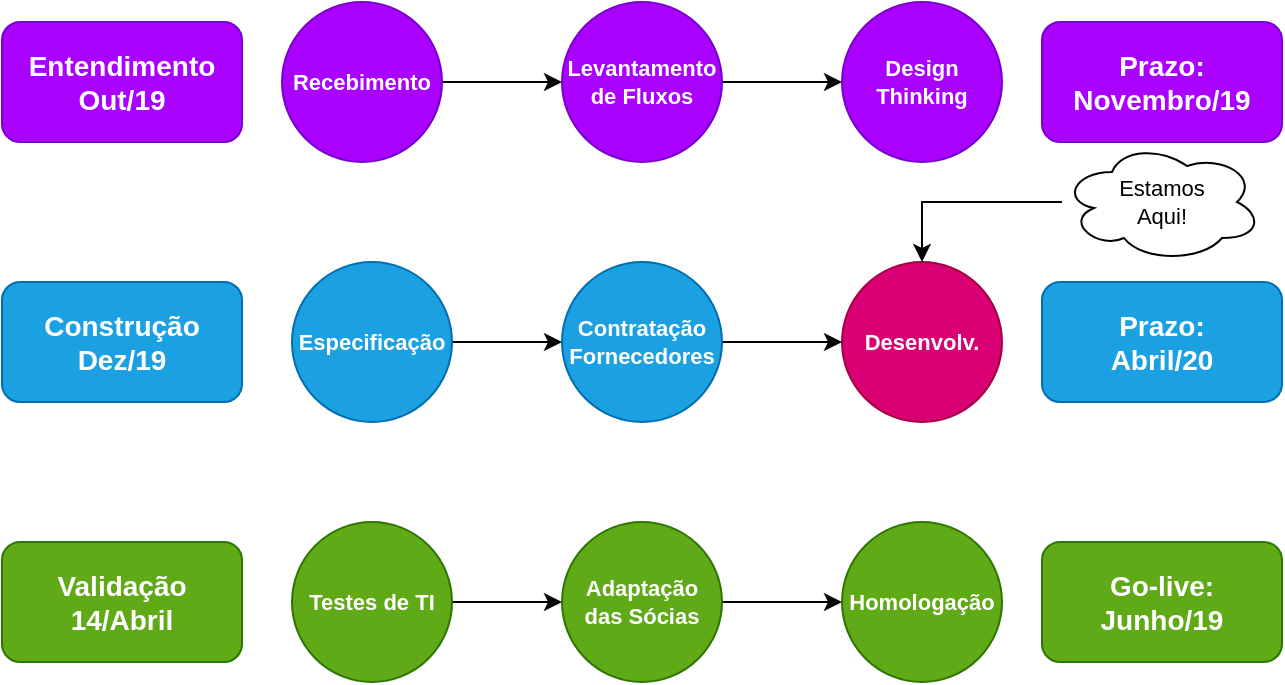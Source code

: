 <mxfile version="12.7.1" type="github">
  <diagram id="ZTwRjpQaeGu7MBUoPaFl" name="Page-1">
    <mxGraphModel dx="868" dy="482" grid="1" gridSize="10" guides="1" tooltips="1" connect="1" arrows="1" fold="1" page="1" pageScale="1" pageWidth="827" pageHeight="1169" math="0" shadow="0">
      <root>
        <mxCell id="0" />
        <mxCell id="1" parent="0" />
        <mxCell id="pMiSIhhBQEkNktz_2Eiv-23" style="edgeStyle=orthogonalEdgeStyle;rounded=0;orthogonalLoop=1;jettySize=auto;html=1;entryX=0;entryY=0.5;entryDx=0;entryDy=0;fontSize=11;" parent="1" source="pMiSIhhBQEkNktz_2Eiv-1" target="pMiSIhhBQEkNktz_2Eiv-3" edge="1">
          <mxGeometry relative="1" as="geometry" />
        </mxCell>
        <mxCell id="pMiSIhhBQEkNktz_2Eiv-1" value="Recebimento" style="ellipse;whiteSpace=wrap;html=1;aspect=fixed;fillColor=#aa00ff;strokeColor=#7700CC;fontColor=#ffffff;fontStyle=1;fontSize=11;" parent="1" vertex="1">
          <mxGeometry x="160" y="90" width="80" height="80" as="geometry" />
        </mxCell>
        <mxCell id="pMiSIhhBQEkNktz_2Eiv-24" style="edgeStyle=orthogonalEdgeStyle;rounded=0;orthogonalLoop=1;jettySize=auto;html=1;entryX=0;entryY=0.5;entryDx=0;entryDy=0;fontSize=11;" parent="1" source="pMiSIhhBQEkNktz_2Eiv-3" target="pMiSIhhBQEkNktz_2Eiv-4" edge="1">
          <mxGeometry relative="1" as="geometry" />
        </mxCell>
        <mxCell id="pMiSIhhBQEkNktz_2Eiv-3" value="Levantamento&lt;br style=&quot;font-size: 11px;&quot;&gt;de Fluxos" style="ellipse;whiteSpace=wrap;html=1;aspect=fixed;fillColor=#aa00ff;strokeColor=#7700CC;fontColor=#ffffff;fontStyle=1;fontSize=11;" parent="1" vertex="1">
          <mxGeometry x="300" y="90" width="80" height="80" as="geometry" />
        </mxCell>
        <mxCell id="pMiSIhhBQEkNktz_2Eiv-4" value="Design&lt;br style=&quot;font-size: 11px;&quot;&gt;Thinking" style="ellipse;whiteSpace=wrap;html=1;aspect=fixed;fillColor=#aa00ff;strokeColor=#7700CC;fontColor=#ffffff;fontStyle=1;fontSize=11;" parent="1" vertex="1">
          <mxGeometry x="440" y="90" width="80" height="80" as="geometry" />
        </mxCell>
        <mxCell id="pMiSIhhBQEkNktz_2Eiv-25" style="edgeStyle=orthogonalEdgeStyle;rounded=0;orthogonalLoop=1;jettySize=auto;html=1;entryX=0;entryY=0.5;entryDx=0;entryDy=0;fontSize=11;" parent="1" source="pMiSIhhBQEkNktz_2Eiv-8" target="pMiSIhhBQEkNktz_2Eiv-22" edge="1">
          <mxGeometry relative="1" as="geometry" />
        </mxCell>
        <mxCell id="pMiSIhhBQEkNktz_2Eiv-8" value="Especificação" style="ellipse;whiteSpace=wrap;html=1;aspect=fixed;fillColor=#1ba1e2;strokeColor=#006EAF;fontStyle=1;fontSize=11;fontColor=#ffffff;" parent="1" vertex="1">
          <mxGeometry x="165" y="220" width="80" height="80" as="geometry" />
        </mxCell>
        <mxCell id="pMiSIhhBQEkNktz_2Eiv-15" value="Desenvolv." style="ellipse;whiteSpace=wrap;html=1;aspect=fixed;fillColor=#d80073;strokeColor=#A50040;fontStyle=1;fontSize=11;fontColor=#ffffff;" parent="1" vertex="1">
          <mxGeometry x="440" y="220" width="80" height="80" as="geometry" />
        </mxCell>
        <mxCell id="pMiSIhhBQEkNktz_2Eiv-27" style="edgeStyle=orthogonalEdgeStyle;rounded=0;orthogonalLoop=1;jettySize=auto;html=1;fontSize=11;" parent="1" source="pMiSIhhBQEkNktz_2Eiv-18" target="pMiSIhhBQEkNktz_2Eiv-20" edge="1">
          <mxGeometry relative="1" as="geometry" />
        </mxCell>
        <mxCell id="pMiSIhhBQEkNktz_2Eiv-18" value="Testes de TI" style="ellipse;whiteSpace=wrap;html=1;aspect=fixed;fillColor=#60a917;strokeColor=#2D7600;fontStyle=1;fontSize=11;fontColor=#ffffff;" parent="1" vertex="1">
          <mxGeometry x="165" y="350" width="80" height="80" as="geometry" />
        </mxCell>
        <mxCell id="pMiSIhhBQEkNktz_2Eiv-28" style="edgeStyle=orthogonalEdgeStyle;rounded=0;orthogonalLoop=1;jettySize=auto;html=1;fontSize=11;" parent="1" source="pMiSIhhBQEkNktz_2Eiv-20" target="pMiSIhhBQEkNktz_2Eiv-21" edge="1">
          <mxGeometry relative="1" as="geometry" />
        </mxCell>
        <mxCell id="pMiSIhhBQEkNktz_2Eiv-20" value="Adaptação das Sócias" style="ellipse;whiteSpace=wrap;html=1;aspect=fixed;fillColor=#60a917;strokeColor=#2D7600;fontStyle=1;fontSize=11;fontColor=#ffffff;" parent="1" vertex="1">
          <mxGeometry x="300" y="350" width="80" height="80" as="geometry" />
        </mxCell>
        <mxCell id="pMiSIhhBQEkNktz_2Eiv-21" value="Homologação" style="ellipse;whiteSpace=wrap;html=1;aspect=fixed;fillColor=#60a917;strokeColor=#2D7600;fontStyle=1;fontSize=11;fontColor=#ffffff;" parent="1" vertex="1">
          <mxGeometry x="440" y="350" width="80" height="80" as="geometry" />
        </mxCell>
        <mxCell id="pMiSIhhBQEkNktz_2Eiv-26" style="edgeStyle=orthogonalEdgeStyle;rounded=0;orthogonalLoop=1;jettySize=auto;html=1;fontSize=11;" parent="1" source="pMiSIhhBQEkNktz_2Eiv-22" target="pMiSIhhBQEkNktz_2Eiv-15" edge="1">
          <mxGeometry relative="1" as="geometry" />
        </mxCell>
        <mxCell id="pMiSIhhBQEkNktz_2Eiv-22" value="Contratação&lt;br style=&quot;font-size: 11px;&quot;&gt;Fornecedores" style="ellipse;whiteSpace=wrap;html=1;aspect=fixed;fillColor=#1ba1e2;strokeColor=#006EAF;fontStyle=1;fontSize=11;fontColor=#ffffff;" parent="1" vertex="1">
          <mxGeometry x="300" y="220" width="80" height="80" as="geometry" />
        </mxCell>
        <mxCell id="pMiSIhhBQEkNktz_2Eiv-29" value="Entendimento&lt;br style=&quot;font-size: 14px;&quot;&gt;Out/19" style="rounded=1;whiteSpace=wrap;html=1;fillColor=#aa00ff;strokeColor=#7700CC;fontColor=#ffffff;fontStyle=1;fontSize=14;" parent="1" vertex="1">
          <mxGeometry x="20" y="100" width="120" height="60" as="geometry" />
        </mxCell>
        <mxCell id="pMiSIhhBQEkNktz_2Eiv-30" value="Construção&lt;br style=&quot;font-size: 14px;&quot;&gt;Dez/19" style="rounded=1;whiteSpace=wrap;html=1;fillColor=#1ba1e2;strokeColor=#006EAF;fontColor=#ffffff;fontStyle=1;fontSize=14;" parent="1" vertex="1">
          <mxGeometry x="20" y="230" width="120" height="60" as="geometry" />
        </mxCell>
        <mxCell id="pMiSIhhBQEkNktz_2Eiv-31" value="Validação&lt;br style=&quot;font-size: 14px&quot;&gt;14/Abril" style="rounded=1;whiteSpace=wrap;html=1;fillColor=#60a917;strokeColor=#2D7600;fontColor=#ffffff;fontStyle=1;fontSize=14;" parent="1" vertex="1">
          <mxGeometry x="20" y="360" width="120" height="60" as="geometry" />
        </mxCell>
        <mxCell id="pMiSIhhBQEkNktz_2Eiv-32" value="Prazo:&lt;br style=&quot;font-size: 14px;&quot;&gt;Novembro/19" style="rounded=1;whiteSpace=wrap;html=1;fillColor=#aa00ff;strokeColor=#7700CC;fontColor=#ffffff;fontStyle=1;fontSize=14;" parent="1" vertex="1">
          <mxGeometry x="540" y="100" width="120" height="60" as="geometry" />
        </mxCell>
        <mxCell id="pMiSIhhBQEkNktz_2Eiv-33" value="Prazo:&lt;br style=&quot;font-size: 14px;&quot;&gt;Abril/20" style="rounded=1;whiteSpace=wrap;html=1;fillColor=#1ba1e2;strokeColor=#006EAF;fontColor=#ffffff;fontStyle=1;fontSize=14;" parent="1" vertex="1">
          <mxGeometry x="540" y="230" width="120" height="60" as="geometry" />
        </mxCell>
        <mxCell id="pMiSIhhBQEkNktz_2Eiv-34" value="Go-live:&lt;br style=&quot;font-size: 14px;&quot;&gt;Junho/19" style="rounded=1;whiteSpace=wrap;html=1;fillColor=#60a917;strokeColor=#2D7600;fontColor=#ffffff;fontStyle=1;fontSize=14;" parent="1" vertex="1">
          <mxGeometry x="540" y="360" width="120" height="60" as="geometry" />
        </mxCell>
        <mxCell id="lp2ajLt_Ak6MV04k99ys-2" style="edgeStyle=orthogonalEdgeStyle;rounded=0;orthogonalLoop=1;jettySize=auto;html=1;entryX=0.5;entryY=0;entryDx=0;entryDy=0;fontSize=11;" edge="1" parent="1" source="lp2ajLt_Ak6MV04k99ys-1" target="pMiSIhhBQEkNktz_2Eiv-15">
          <mxGeometry relative="1" as="geometry" />
        </mxCell>
        <mxCell id="lp2ajLt_Ak6MV04k99ys-1" value="Estamos&lt;br&gt;Aqui!" style="ellipse;shape=cloud;whiteSpace=wrap;html=1;fontSize=11;" vertex="1" parent="1">
          <mxGeometry x="550" y="160" width="100" height="60" as="geometry" />
        </mxCell>
      </root>
    </mxGraphModel>
  </diagram>
</mxfile>
